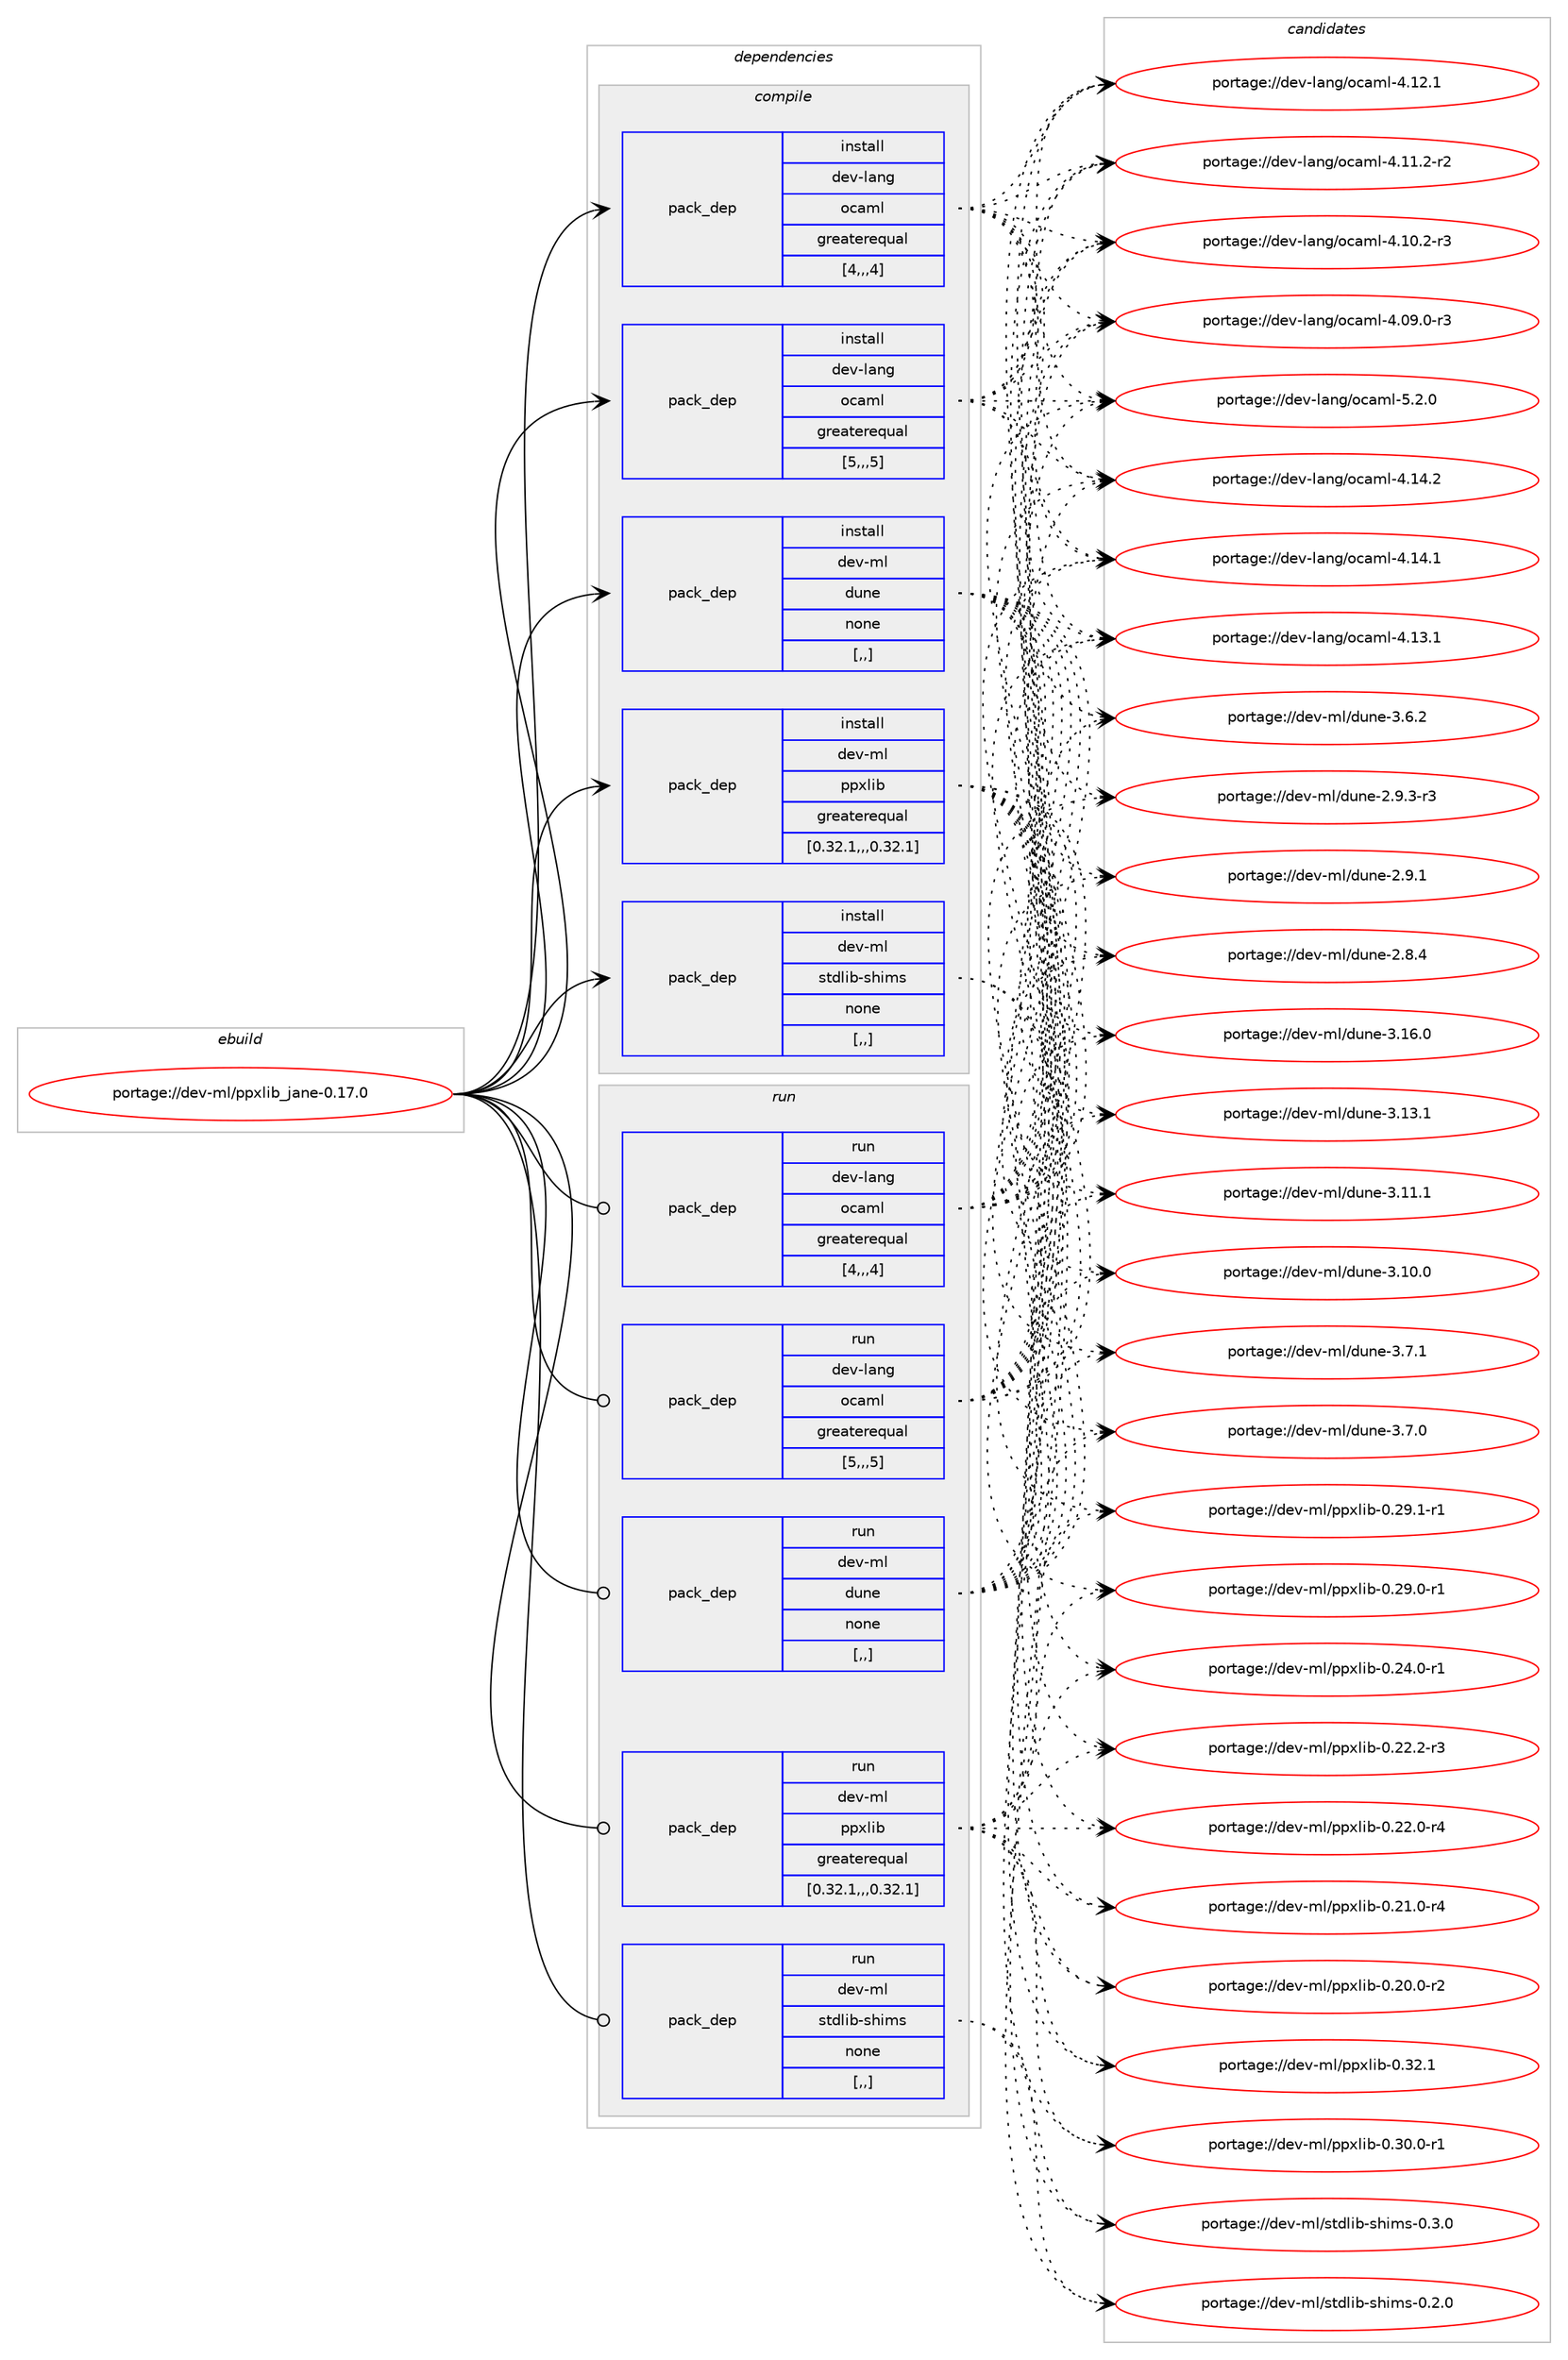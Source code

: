 digraph prolog {

# *************
# Graph options
# *************

newrank=true;
concentrate=true;
compound=true;
graph [rankdir=LR,fontname=Helvetica,fontsize=10,ranksep=1.5];#, ranksep=2.5, nodesep=0.2];
edge  [arrowhead=vee];
node  [fontname=Helvetica,fontsize=10];

# **********
# The ebuild
# **********

subgraph cluster_leftcol {
color=gray;
label=<<i>ebuild</i>>;
id [label="portage://dev-ml/ppxlib_jane-0.17.0", color=red, width=4, href="../dev-ml/ppxlib_jane-0.17.0.svg"];
}

# ****************
# The dependencies
# ****************

subgraph cluster_midcol {
color=gray;
label=<<i>dependencies</i>>;
subgraph cluster_compile {
fillcolor="#eeeeee";
style=filled;
label=<<i>compile</i>>;
subgraph pack93683 {
dependency124663 [label=<<TABLE BORDER="0" CELLBORDER="1" CELLSPACING="0" CELLPADDING="4" WIDTH="220"><TR><TD ROWSPAN="6" CELLPADDING="30">pack_dep</TD></TR><TR><TD WIDTH="110">install</TD></TR><TR><TD>dev-lang</TD></TR><TR><TD>ocaml</TD></TR><TR><TD>greaterequal</TD></TR><TR><TD>[4,,,4]</TD></TR></TABLE>>, shape=none, color=blue];
}
id:e -> dependency124663:w [weight=20,style="solid",arrowhead="vee"];
subgraph pack93684 {
dependency124664 [label=<<TABLE BORDER="0" CELLBORDER="1" CELLSPACING="0" CELLPADDING="4" WIDTH="220"><TR><TD ROWSPAN="6" CELLPADDING="30">pack_dep</TD></TR><TR><TD WIDTH="110">install</TD></TR><TR><TD>dev-lang</TD></TR><TR><TD>ocaml</TD></TR><TR><TD>greaterequal</TD></TR><TR><TD>[5,,,5]</TD></TR></TABLE>>, shape=none, color=blue];
}
id:e -> dependency124664:w [weight=20,style="solid",arrowhead="vee"];
subgraph pack93685 {
dependency124665 [label=<<TABLE BORDER="0" CELLBORDER="1" CELLSPACING="0" CELLPADDING="4" WIDTH="220"><TR><TD ROWSPAN="6" CELLPADDING="30">pack_dep</TD></TR><TR><TD WIDTH="110">install</TD></TR><TR><TD>dev-ml</TD></TR><TR><TD>dune</TD></TR><TR><TD>none</TD></TR><TR><TD>[,,]</TD></TR></TABLE>>, shape=none, color=blue];
}
id:e -> dependency124665:w [weight=20,style="solid",arrowhead="vee"];
subgraph pack93686 {
dependency124666 [label=<<TABLE BORDER="0" CELLBORDER="1" CELLSPACING="0" CELLPADDING="4" WIDTH="220"><TR><TD ROWSPAN="6" CELLPADDING="30">pack_dep</TD></TR><TR><TD WIDTH="110">install</TD></TR><TR><TD>dev-ml</TD></TR><TR><TD>ppxlib</TD></TR><TR><TD>greaterequal</TD></TR><TR><TD>[0.32.1,,,0.32.1]</TD></TR></TABLE>>, shape=none, color=blue];
}
id:e -> dependency124666:w [weight=20,style="solid",arrowhead="vee"];
subgraph pack93687 {
dependency124667 [label=<<TABLE BORDER="0" CELLBORDER="1" CELLSPACING="0" CELLPADDING="4" WIDTH="220"><TR><TD ROWSPAN="6" CELLPADDING="30">pack_dep</TD></TR><TR><TD WIDTH="110">install</TD></TR><TR><TD>dev-ml</TD></TR><TR><TD>stdlib-shims</TD></TR><TR><TD>none</TD></TR><TR><TD>[,,]</TD></TR></TABLE>>, shape=none, color=blue];
}
id:e -> dependency124667:w [weight=20,style="solid",arrowhead="vee"];
}
subgraph cluster_compileandrun {
fillcolor="#eeeeee";
style=filled;
label=<<i>compile and run</i>>;
}
subgraph cluster_run {
fillcolor="#eeeeee";
style=filled;
label=<<i>run</i>>;
subgraph pack93688 {
dependency124668 [label=<<TABLE BORDER="0" CELLBORDER="1" CELLSPACING="0" CELLPADDING="4" WIDTH="220"><TR><TD ROWSPAN="6" CELLPADDING="30">pack_dep</TD></TR><TR><TD WIDTH="110">run</TD></TR><TR><TD>dev-lang</TD></TR><TR><TD>ocaml</TD></TR><TR><TD>greaterequal</TD></TR><TR><TD>[4,,,4]</TD></TR></TABLE>>, shape=none, color=blue];
}
id:e -> dependency124668:w [weight=20,style="solid",arrowhead="odot"];
subgraph pack93689 {
dependency124669 [label=<<TABLE BORDER="0" CELLBORDER="1" CELLSPACING="0" CELLPADDING="4" WIDTH="220"><TR><TD ROWSPAN="6" CELLPADDING="30">pack_dep</TD></TR><TR><TD WIDTH="110">run</TD></TR><TR><TD>dev-lang</TD></TR><TR><TD>ocaml</TD></TR><TR><TD>greaterequal</TD></TR><TR><TD>[5,,,5]</TD></TR></TABLE>>, shape=none, color=blue];
}
id:e -> dependency124669:w [weight=20,style="solid",arrowhead="odot"];
subgraph pack93690 {
dependency124670 [label=<<TABLE BORDER="0" CELLBORDER="1" CELLSPACING="0" CELLPADDING="4" WIDTH="220"><TR><TD ROWSPAN="6" CELLPADDING="30">pack_dep</TD></TR><TR><TD WIDTH="110">run</TD></TR><TR><TD>dev-ml</TD></TR><TR><TD>dune</TD></TR><TR><TD>none</TD></TR><TR><TD>[,,]</TD></TR></TABLE>>, shape=none, color=blue];
}
id:e -> dependency124670:w [weight=20,style="solid",arrowhead="odot"];
subgraph pack93691 {
dependency124671 [label=<<TABLE BORDER="0" CELLBORDER="1" CELLSPACING="0" CELLPADDING="4" WIDTH="220"><TR><TD ROWSPAN="6" CELLPADDING="30">pack_dep</TD></TR><TR><TD WIDTH="110">run</TD></TR><TR><TD>dev-ml</TD></TR><TR><TD>ppxlib</TD></TR><TR><TD>greaterequal</TD></TR><TR><TD>[0.32.1,,,0.32.1]</TD></TR></TABLE>>, shape=none, color=blue];
}
id:e -> dependency124671:w [weight=20,style="solid",arrowhead="odot"];
subgraph pack93692 {
dependency124672 [label=<<TABLE BORDER="0" CELLBORDER="1" CELLSPACING="0" CELLPADDING="4" WIDTH="220"><TR><TD ROWSPAN="6" CELLPADDING="30">pack_dep</TD></TR><TR><TD WIDTH="110">run</TD></TR><TR><TD>dev-ml</TD></TR><TR><TD>stdlib-shims</TD></TR><TR><TD>none</TD></TR><TR><TD>[,,]</TD></TR></TABLE>>, shape=none, color=blue];
}
id:e -> dependency124672:w [weight=20,style="solid",arrowhead="odot"];
}
}

# **************
# The candidates
# **************

subgraph cluster_choices {
rank=same;
color=gray;
label=<<i>candidates</i>>;

subgraph choice93683 {
color=black;
nodesep=1;
choice1001011184510897110103471119997109108455346504648 [label="portage://dev-lang/ocaml-5.2.0", color=red, width=4,href="../dev-lang/ocaml-5.2.0.svg"];
choice100101118451089711010347111999710910845524649524650 [label="portage://dev-lang/ocaml-4.14.2", color=red, width=4,href="../dev-lang/ocaml-4.14.2.svg"];
choice100101118451089711010347111999710910845524649524649 [label="portage://dev-lang/ocaml-4.14.1", color=red, width=4,href="../dev-lang/ocaml-4.14.1.svg"];
choice100101118451089711010347111999710910845524649514649 [label="portage://dev-lang/ocaml-4.13.1", color=red, width=4,href="../dev-lang/ocaml-4.13.1.svg"];
choice100101118451089711010347111999710910845524649504649 [label="portage://dev-lang/ocaml-4.12.1", color=red, width=4,href="../dev-lang/ocaml-4.12.1.svg"];
choice1001011184510897110103471119997109108455246494946504511450 [label="portage://dev-lang/ocaml-4.11.2-r2", color=red, width=4,href="../dev-lang/ocaml-4.11.2-r2.svg"];
choice1001011184510897110103471119997109108455246494846504511451 [label="portage://dev-lang/ocaml-4.10.2-r3", color=red, width=4,href="../dev-lang/ocaml-4.10.2-r3.svg"];
choice1001011184510897110103471119997109108455246485746484511451 [label="portage://dev-lang/ocaml-4.09.0-r3", color=red, width=4,href="../dev-lang/ocaml-4.09.0-r3.svg"];
dependency124663:e -> choice1001011184510897110103471119997109108455346504648:w [style=dotted,weight="100"];
dependency124663:e -> choice100101118451089711010347111999710910845524649524650:w [style=dotted,weight="100"];
dependency124663:e -> choice100101118451089711010347111999710910845524649524649:w [style=dotted,weight="100"];
dependency124663:e -> choice100101118451089711010347111999710910845524649514649:w [style=dotted,weight="100"];
dependency124663:e -> choice100101118451089711010347111999710910845524649504649:w [style=dotted,weight="100"];
dependency124663:e -> choice1001011184510897110103471119997109108455246494946504511450:w [style=dotted,weight="100"];
dependency124663:e -> choice1001011184510897110103471119997109108455246494846504511451:w [style=dotted,weight="100"];
dependency124663:e -> choice1001011184510897110103471119997109108455246485746484511451:w [style=dotted,weight="100"];
}
subgraph choice93684 {
color=black;
nodesep=1;
choice1001011184510897110103471119997109108455346504648 [label="portage://dev-lang/ocaml-5.2.0", color=red, width=4,href="../dev-lang/ocaml-5.2.0.svg"];
choice100101118451089711010347111999710910845524649524650 [label="portage://dev-lang/ocaml-4.14.2", color=red, width=4,href="../dev-lang/ocaml-4.14.2.svg"];
choice100101118451089711010347111999710910845524649524649 [label="portage://dev-lang/ocaml-4.14.1", color=red, width=4,href="../dev-lang/ocaml-4.14.1.svg"];
choice100101118451089711010347111999710910845524649514649 [label="portage://dev-lang/ocaml-4.13.1", color=red, width=4,href="../dev-lang/ocaml-4.13.1.svg"];
choice100101118451089711010347111999710910845524649504649 [label="portage://dev-lang/ocaml-4.12.1", color=red, width=4,href="../dev-lang/ocaml-4.12.1.svg"];
choice1001011184510897110103471119997109108455246494946504511450 [label="portage://dev-lang/ocaml-4.11.2-r2", color=red, width=4,href="../dev-lang/ocaml-4.11.2-r2.svg"];
choice1001011184510897110103471119997109108455246494846504511451 [label="portage://dev-lang/ocaml-4.10.2-r3", color=red, width=4,href="../dev-lang/ocaml-4.10.2-r3.svg"];
choice1001011184510897110103471119997109108455246485746484511451 [label="portage://dev-lang/ocaml-4.09.0-r3", color=red, width=4,href="../dev-lang/ocaml-4.09.0-r3.svg"];
dependency124664:e -> choice1001011184510897110103471119997109108455346504648:w [style=dotted,weight="100"];
dependency124664:e -> choice100101118451089711010347111999710910845524649524650:w [style=dotted,weight="100"];
dependency124664:e -> choice100101118451089711010347111999710910845524649524649:w [style=dotted,weight="100"];
dependency124664:e -> choice100101118451089711010347111999710910845524649514649:w [style=dotted,weight="100"];
dependency124664:e -> choice100101118451089711010347111999710910845524649504649:w [style=dotted,weight="100"];
dependency124664:e -> choice1001011184510897110103471119997109108455246494946504511450:w [style=dotted,weight="100"];
dependency124664:e -> choice1001011184510897110103471119997109108455246494846504511451:w [style=dotted,weight="100"];
dependency124664:e -> choice1001011184510897110103471119997109108455246485746484511451:w [style=dotted,weight="100"];
}
subgraph choice93685 {
color=black;
nodesep=1;
choice100101118451091084710011711010145514649544648 [label="portage://dev-ml/dune-3.16.0", color=red, width=4,href="../dev-ml/dune-3.16.0.svg"];
choice100101118451091084710011711010145514649514649 [label="portage://dev-ml/dune-3.13.1", color=red, width=4,href="../dev-ml/dune-3.13.1.svg"];
choice100101118451091084710011711010145514649494649 [label="portage://dev-ml/dune-3.11.1", color=red, width=4,href="../dev-ml/dune-3.11.1.svg"];
choice100101118451091084710011711010145514649484648 [label="portage://dev-ml/dune-3.10.0", color=red, width=4,href="../dev-ml/dune-3.10.0.svg"];
choice1001011184510910847100117110101455146554649 [label="portage://dev-ml/dune-3.7.1", color=red, width=4,href="../dev-ml/dune-3.7.1.svg"];
choice1001011184510910847100117110101455146554648 [label="portage://dev-ml/dune-3.7.0", color=red, width=4,href="../dev-ml/dune-3.7.0.svg"];
choice1001011184510910847100117110101455146544650 [label="portage://dev-ml/dune-3.6.2", color=red, width=4,href="../dev-ml/dune-3.6.2.svg"];
choice10010111845109108471001171101014550465746514511451 [label="portage://dev-ml/dune-2.9.3-r3", color=red, width=4,href="../dev-ml/dune-2.9.3-r3.svg"];
choice1001011184510910847100117110101455046574649 [label="portage://dev-ml/dune-2.9.1", color=red, width=4,href="../dev-ml/dune-2.9.1.svg"];
choice1001011184510910847100117110101455046564652 [label="portage://dev-ml/dune-2.8.4", color=red, width=4,href="../dev-ml/dune-2.8.4.svg"];
dependency124665:e -> choice100101118451091084710011711010145514649544648:w [style=dotted,weight="100"];
dependency124665:e -> choice100101118451091084710011711010145514649514649:w [style=dotted,weight="100"];
dependency124665:e -> choice100101118451091084710011711010145514649494649:w [style=dotted,weight="100"];
dependency124665:e -> choice100101118451091084710011711010145514649484648:w [style=dotted,weight="100"];
dependency124665:e -> choice1001011184510910847100117110101455146554649:w [style=dotted,weight="100"];
dependency124665:e -> choice1001011184510910847100117110101455146554648:w [style=dotted,weight="100"];
dependency124665:e -> choice1001011184510910847100117110101455146544650:w [style=dotted,weight="100"];
dependency124665:e -> choice10010111845109108471001171101014550465746514511451:w [style=dotted,weight="100"];
dependency124665:e -> choice1001011184510910847100117110101455046574649:w [style=dotted,weight="100"];
dependency124665:e -> choice1001011184510910847100117110101455046564652:w [style=dotted,weight="100"];
}
subgraph choice93686 {
color=black;
nodesep=1;
choice10010111845109108471121121201081059845484651504649 [label="portage://dev-ml/ppxlib-0.32.1", color=red, width=4,href="../dev-ml/ppxlib-0.32.1.svg"];
choice100101118451091084711211212010810598454846514846484511449 [label="portage://dev-ml/ppxlib-0.30.0-r1", color=red, width=4,href="../dev-ml/ppxlib-0.30.0-r1.svg"];
choice100101118451091084711211212010810598454846505746494511449 [label="portage://dev-ml/ppxlib-0.29.1-r1", color=red, width=4,href="../dev-ml/ppxlib-0.29.1-r1.svg"];
choice100101118451091084711211212010810598454846505746484511449 [label="portage://dev-ml/ppxlib-0.29.0-r1", color=red, width=4,href="../dev-ml/ppxlib-0.29.0-r1.svg"];
choice100101118451091084711211212010810598454846505246484511449 [label="portage://dev-ml/ppxlib-0.24.0-r1", color=red, width=4,href="../dev-ml/ppxlib-0.24.0-r1.svg"];
choice100101118451091084711211212010810598454846505046504511451 [label="portage://dev-ml/ppxlib-0.22.2-r3", color=red, width=4,href="../dev-ml/ppxlib-0.22.2-r3.svg"];
choice100101118451091084711211212010810598454846505046484511452 [label="portage://dev-ml/ppxlib-0.22.0-r4", color=red, width=4,href="../dev-ml/ppxlib-0.22.0-r4.svg"];
choice100101118451091084711211212010810598454846504946484511452 [label="portage://dev-ml/ppxlib-0.21.0-r4", color=red, width=4,href="../dev-ml/ppxlib-0.21.0-r4.svg"];
choice100101118451091084711211212010810598454846504846484511450 [label="portage://dev-ml/ppxlib-0.20.0-r2", color=red, width=4,href="../dev-ml/ppxlib-0.20.0-r2.svg"];
dependency124666:e -> choice10010111845109108471121121201081059845484651504649:w [style=dotted,weight="100"];
dependency124666:e -> choice100101118451091084711211212010810598454846514846484511449:w [style=dotted,weight="100"];
dependency124666:e -> choice100101118451091084711211212010810598454846505746494511449:w [style=dotted,weight="100"];
dependency124666:e -> choice100101118451091084711211212010810598454846505746484511449:w [style=dotted,weight="100"];
dependency124666:e -> choice100101118451091084711211212010810598454846505246484511449:w [style=dotted,weight="100"];
dependency124666:e -> choice100101118451091084711211212010810598454846505046504511451:w [style=dotted,weight="100"];
dependency124666:e -> choice100101118451091084711211212010810598454846505046484511452:w [style=dotted,weight="100"];
dependency124666:e -> choice100101118451091084711211212010810598454846504946484511452:w [style=dotted,weight="100"];
dependency124666:e -> choice100101118451091084711211212010810598454846504846484511450:w [style=dotted,weight="100"];
}
subgraph choice93687 {
color=black;
nodesep=1;
choice10010111845109108471151161001081059845115104105109115454846514648 [label="portage://dev-ml/stdlib-shims-0.3.0", color=red, width=4,href="../dev-ml/stdlib-shims-0.3.0.svg"];
choice10010111845109108471151161001081059845115104105109115454846504648 [label="portage://dev-ml/stdlib-shims-0.2.0", color=red, width=4,href="../dev-ml/stdlib-shims-0.2.0.svg"];
dependency124667:e -> choice10010111845109108471151161001081059845115104105109115454846514648:w [style=dotted,weight="100"];
dependency124667:e -> choice10010111845109108471151161001081059845115104105109115454846504648:w [style=dotted,weight="100"];
}
subgraph choice93688 {
color=black;
nodesep=1;
choice1001011184510897110103471119997109108455346504648 [label="portage://dev-lang/ocaml-5.2.0", color=red, width=4,href="../dev-lang/ocaml-5.2.0.svg"];
choice100101118451089711010347111999710910845524649524650 [label="portage://dev-lang/ocaml-4.14.2", color=red, width=4,href="../dev-lang/ocaml-4.14.2.svg"];
choice100101118451089711010347111999710910845524649524649 [label="portage://dev-lang/ocaml-4.14.1", color=red, width=4,href="../dev-lang/ocaml-4.14.1.svg"];
choice100101118451089711010347111999710910845524649514649 [label="portage://dev-lang/ocaml-4.13.1", color=red, width=4,href="../dev-lang/ocaml-4.13.1.svg"];
choice100101118451089711010347111999710910845524649504649 [label="portage://dev-lang/ocaml-4.12.1", color=red, width=4,href="../dev-lang/ocaml-4.12.1.svg"];
choice1001011184510897110103471119997109108455246494946504511450 [label="portage://dev-lang/ocaml-4.11.2-r2", color=red, width=4,href="../dev-lang/ocaml-4.11.2-r2.svg"];
choice1001011184510897110103471119997109108455246494846504511451 [label="portage://dev-lang/ocaml-4.10.2-r3", color=red, width=4,href="../dev-lang/ocaml-4.10.2-r3.svg"];
choice1001011184510897110103471119997109108455246485746484511451 [label="portage://dev-lang/ocaml-4.09.0-r3", color=red, width=4,href="../dev-lang/ocaml-4.09.0-r3.svg"];
dependency124668:e -> choice1001011184510897110103471119997109108455346504648:w [style=dotted,weight="100"];
dependency124668:e -> choice100101118451089711010347111999710910845524649524650:w [style=dotted,weight="100"];
dependency124668:e -> choice100101118451089711010347111999710910845524649524649:w [style=dotted,weight="100"];
dependency124668:e -> choice100101118451089711010347111999710910845524649514649:w [style=dotted,weight="100"];
dependency124668:e -> choice100101118451089711010347111999710910845524649504649:w [style=dotted,weight="100"];
dependency124668:e -> choice1001011184510897110103471119997109108455246494946504511450:w [style=dotted,weight="100"];
dependency124668:e -> choice1001011184510897110103471119997109108455246494846504511451:w [style=dotted,weight="100"];
dependency124668:e -> choice1001011184510897110103471119997109108455246485746484511451:w [style=dotted,weight="100"];
}
subgraph choice93689 {
color=black;
nodesep=1;
choice1001011184510897110103471119997109108455346504648 [label="portage://dev-lang/ocaml-5.2.0", color=red, width=4,href="../dev-lang/ocaml-5.2.0.svg"];
choice100101118451089711010347111999710910845524649524650 [label="portage://dev-lang/ocaml-4.14.2", color=red, width=4,href="../dev-lang/ocaml-4.14.2.svg"];
choice100101118451089711010347111999710910845524649524649 [label="portage://dev-lang/ocaml-4.14.1", color=red, width=4,href="../dev-lang/ocaml-4.14.1.svg"];
choice100101118451089711010347111999710910845524649514649 [label="portage://dev-lang/ocaml-4.13.1", color=red, width=4,href="../dev-lang/ocaml-4.13.1.svg"];
choice100101118451089711010347111999710910845524649504649 [label="portage://dev-lang/ocaml-4.12.1", color=red, width=4,href="../dev-lang/ocaml-4.12.1.svg"];
choice1001011184510897110103471119997109108455246494946504511450 [label="portage://dev-lang/ocaml-4.11.2-r2", color=red, width=4,href="../dev-lang/ocaml-4.11.2-r2.svg"];
choice1001011184510897110103471119997109108455246494846504511451 [label="portage://dev-lang/ocaml-4.10.2-r3", color=red, width=4,href="../dev-lang/ocaml-4.10.2-r3.svg"];
choice1001011184510897110103471119997109108455246485746484511451 [label="portage://dev-lang/ocaml-4.09.0-r3", color=red, width=4,href="../dev-lang/ocaml-4.09.0-r3.svg"];
dependency124669:e -> choice1001011184510897110103471119997109108455346504648:w [style=dotted,weight="100"];
dependency124669:e -> choice100101118451089711010347111999710910845524649524650:w [style=dotted,weight="100"];
dependency124669:e -> choice100101118451089711010347111999710910845524649524649:w [style=dotted,weight="100"];
dependency124669:e -> choice100101118451089711010347111999710910845524649514649:w [style=dotted,weight="100"];
dependency124669:e -> choice100101118451089711010347111999710910845524649504649:w [style=dotted,weight="100"];
dependency124669:e -> choice1001011184510897110103471119997109108455246494946504511450:w [style=dotted,weight="100"];
dependency124669:e -> choice1001011184510897110103471119997109108455246494846504511451:w [style=dotted,weight="100"];
dependency124669:e -> choice1001011184510897110103471119997109108455246485746484511451:w [style=dotted,weight="100"];
}
subgraph choice93690 {
color=black;
nodesep=1;
choice100101118451091084710011711010145514649544648 [label="portage://dev-ml/dune-3.16.0", color=red, width=4,href="../dev-ml/dune-3.16.0.svg"];
choice100101118451091084710011711010145514649514649 [label="portage://dev-ml/dune-3.13.1", color=red, width=4,href="../dev-ml/dune-3.13.1.svg"];
choice100101118451091084710011711010145514649494649 [label="portage://dev-ml/dune-3.11.1", color=red, width=4,href="../dev-ml/dune-3.11.1.svg"];
choice100101118451091084710011711010145514649484648 [label="portage://dev-ml/dune-3.10.0", color=red, width=4,href="../dev-ml/dune-3.10.0.svg"];
choice1001011184510910847100117110101455146554649 [label="portage://dev-ml/dune-3.7.1", color=red, width=4,href="../dev-ml/dune-3.7.1.svg"];
choice1001011184510910847100117110101455146554648 [label="portage://dev-ml/dune-3.7.0", color=red, width=4,href="../dev-ml/dune-3.7.0.svg"];
choice1001011184510910847100117110101455146544650 [label="portage://dev-ml/dune-3.6.2", color=red, width=4,href="../dev-ml/dune-3.6.2.svg"];
choice10010111845109108471001171101014550465746514511451 [label="portage://dev-ml/dune-2.9.3-r3", color=red, width=4,href="../dev-ml/dune-2.9.3-r3.svg"];
choice1001011184510910847100117110101455046574649 [label="portage://dev-ml/dune-2.9.1", color=red, width=4,href="../dev-ml/dune-2.9.1.svg"];
choice1001011184510910847100117110101455046564652 [label="portage://dev-ml/dune-2.8.4", color=red, width=4,href="../dev-ml/dune-2.8.4.svg"];
dependency124670:e -> choice100101118451091084710011711010145514649544648:w [style=dotted,weight="100"];
dependency124670:e -> choice100101118451091084710011711010145514649514649:w [style=dotted,weight="100"];
dependency124670:e -> choice100101118451091084710011711010145514649494649:w [style=dotted,weight="100"];
dependency124670:e -> choice100101118451091084710011711010145514649484648:w [style=dotted,weight="100"];
dependency124670:e -> choice1001011184510910847100117110101455146554649:w [style=dotted,weight="100"];
dependency124670:e -> choice1001011184510910847100117110101455146554648:w [style=dotted,weight="100"];
dependency124670:e -> choice1001011184510910847100117110101455146544650:w [style=dotted,weight="100"];
dependency124670:e -> choice10010111845109108471001171101014550465746514511451:w [style=dotted,weight="100"];
dependency124670:e -> choice1001011184510910847100117110101455046574649:w [style=dotted,weight="100"];
dependency124670:e -> choice1001011184510910847100117110101455046564652:w [style=dotted,weight="100"];
}
subgraph choice93691 {
color=black;
nodesep=1;
choice10010111845109108471121121201081059845484651504649 [label="portage://dev-ml/ppxlib-0.32.1", color=red, width=4,href="../dev-ml/ppxlib-0.32.1.svg"];
choice100101118451091084711211212010810598454846514846484511449 [label="portage://dev-ml/ppxlib-0.30.0-r1", color=red, width=4,href="../dev-ml/ppxlib-0.30.0-r1.svg"];
choice100101118451091084711211212010810598454846505746494511449 [label="portage://dev-ml/ppxlib-0.29.1-r1", color=red, width=4,href="../dev-ml/ppxlib-0.29.1-r1.svg"];
choice100101118451091084711211212010810598454846505746484511449 [label="portage://dev-ml/ppxlib-0.29.0-r1", color=red, width=4,href="../dev-ml/ppxlib-0.29.0-r1.svg"];
choice100101118451091084711211212010810598454846505246484511449 [label="portage://dev-ml/ppxlib-0.24.0-r1", color=red, width=4,href="../dev-ml/ppxlib-0.24.0-r1.svg"];
choice100101118451091084711211212010810598454846505046504511451 [label="portage://dev-ml/ppxlib-0.22.2-r3", color=red, width=4,href="../dev-ml/ppxlib-0.22.2-r3.svg"];
choice100101118451091084711211212010810598454846505046484511452 [label="portage://dev-ml/ppxlib-0.22.0-r4", color=red, width=4,href="../dev-ml/ppxlib-0.22.0-r4.svg"];
choice100101118451091084711211212010810598454846504946484511452 [label="portage://dev-ml/ppxlib-0.21.0-r4", color=red, width=4,href="../dev-ml/ppxlib-0.21.0-r4.svg"];
choice100101118451091084711211212010810598454846504846484511450 [label="portage://dev-ml/ppxlib-0.20.0-r2", color=red, width=4,href="../dev-ml/ppxlib-0.20.0-r2.svg"];
dependency124671:e -> choice10010111845109108471121121201081059845484651504649:w [style=dotted,weight="100"];
dependency124671:e -> choice100101118451091084711211212010810598454846514846484511449:w [style=dotted,weight="100"];
dependency124671:e -> choice100101118451091084711211212010810598454846505746494511449:w [style=dotted,weight="100"];
dependency124671:e -> choice100101118451091084711211212010810598454846505746484511449:w [style=dotted,weight="100"];
dependency124671:e -> choice100101118451091084711211212010810598454846505246484511449:w [style=dotted,weight="100"];
dependency124671:e -> choice100101118451091084711211212010810598454846505046504511451:w [style=dotted,weight="100"];
dependency124671:e -> choice100101118451091084711211212010810598454846505046484511452:w [style=dotted,weight="100"];
dependency124671:e -> choice100101118451091084711211212010810598454846504946484511452:w [style=dotted,weight="100"];
dependency124671:e -> choice100101118451091084711211212010810598454846504846484511450:w [style=dotted,weight="100"];
}
subgraph choice93692 {
color=black;
nodesep=1;
choice10010111845109108471151161001081059845115104105109115454846514648 [label="portage://dev-ml/stdlib-shims-0.3.0", color=red, width=4,href="../dev-ml/stdlib-shims-0.3.0.svg"];
choice10010111845109108471151161001081059845115104105109115454846504648 [label="portage://dev-ml/stdlib-shims-0.2.0", color=red, width=4,href="../dev-ml/stdlib-shims-0.2.0.svg"];
dependency124672:e -> choice10010111845109108471151161001081059845115104105109115454846514648:w [style=dotted,weight="100"];
dependency124672:e -> choice10010111845109108471151161001081059845115104105109115454846504648:w [style=dotted,weight="100"];
}
}

}
